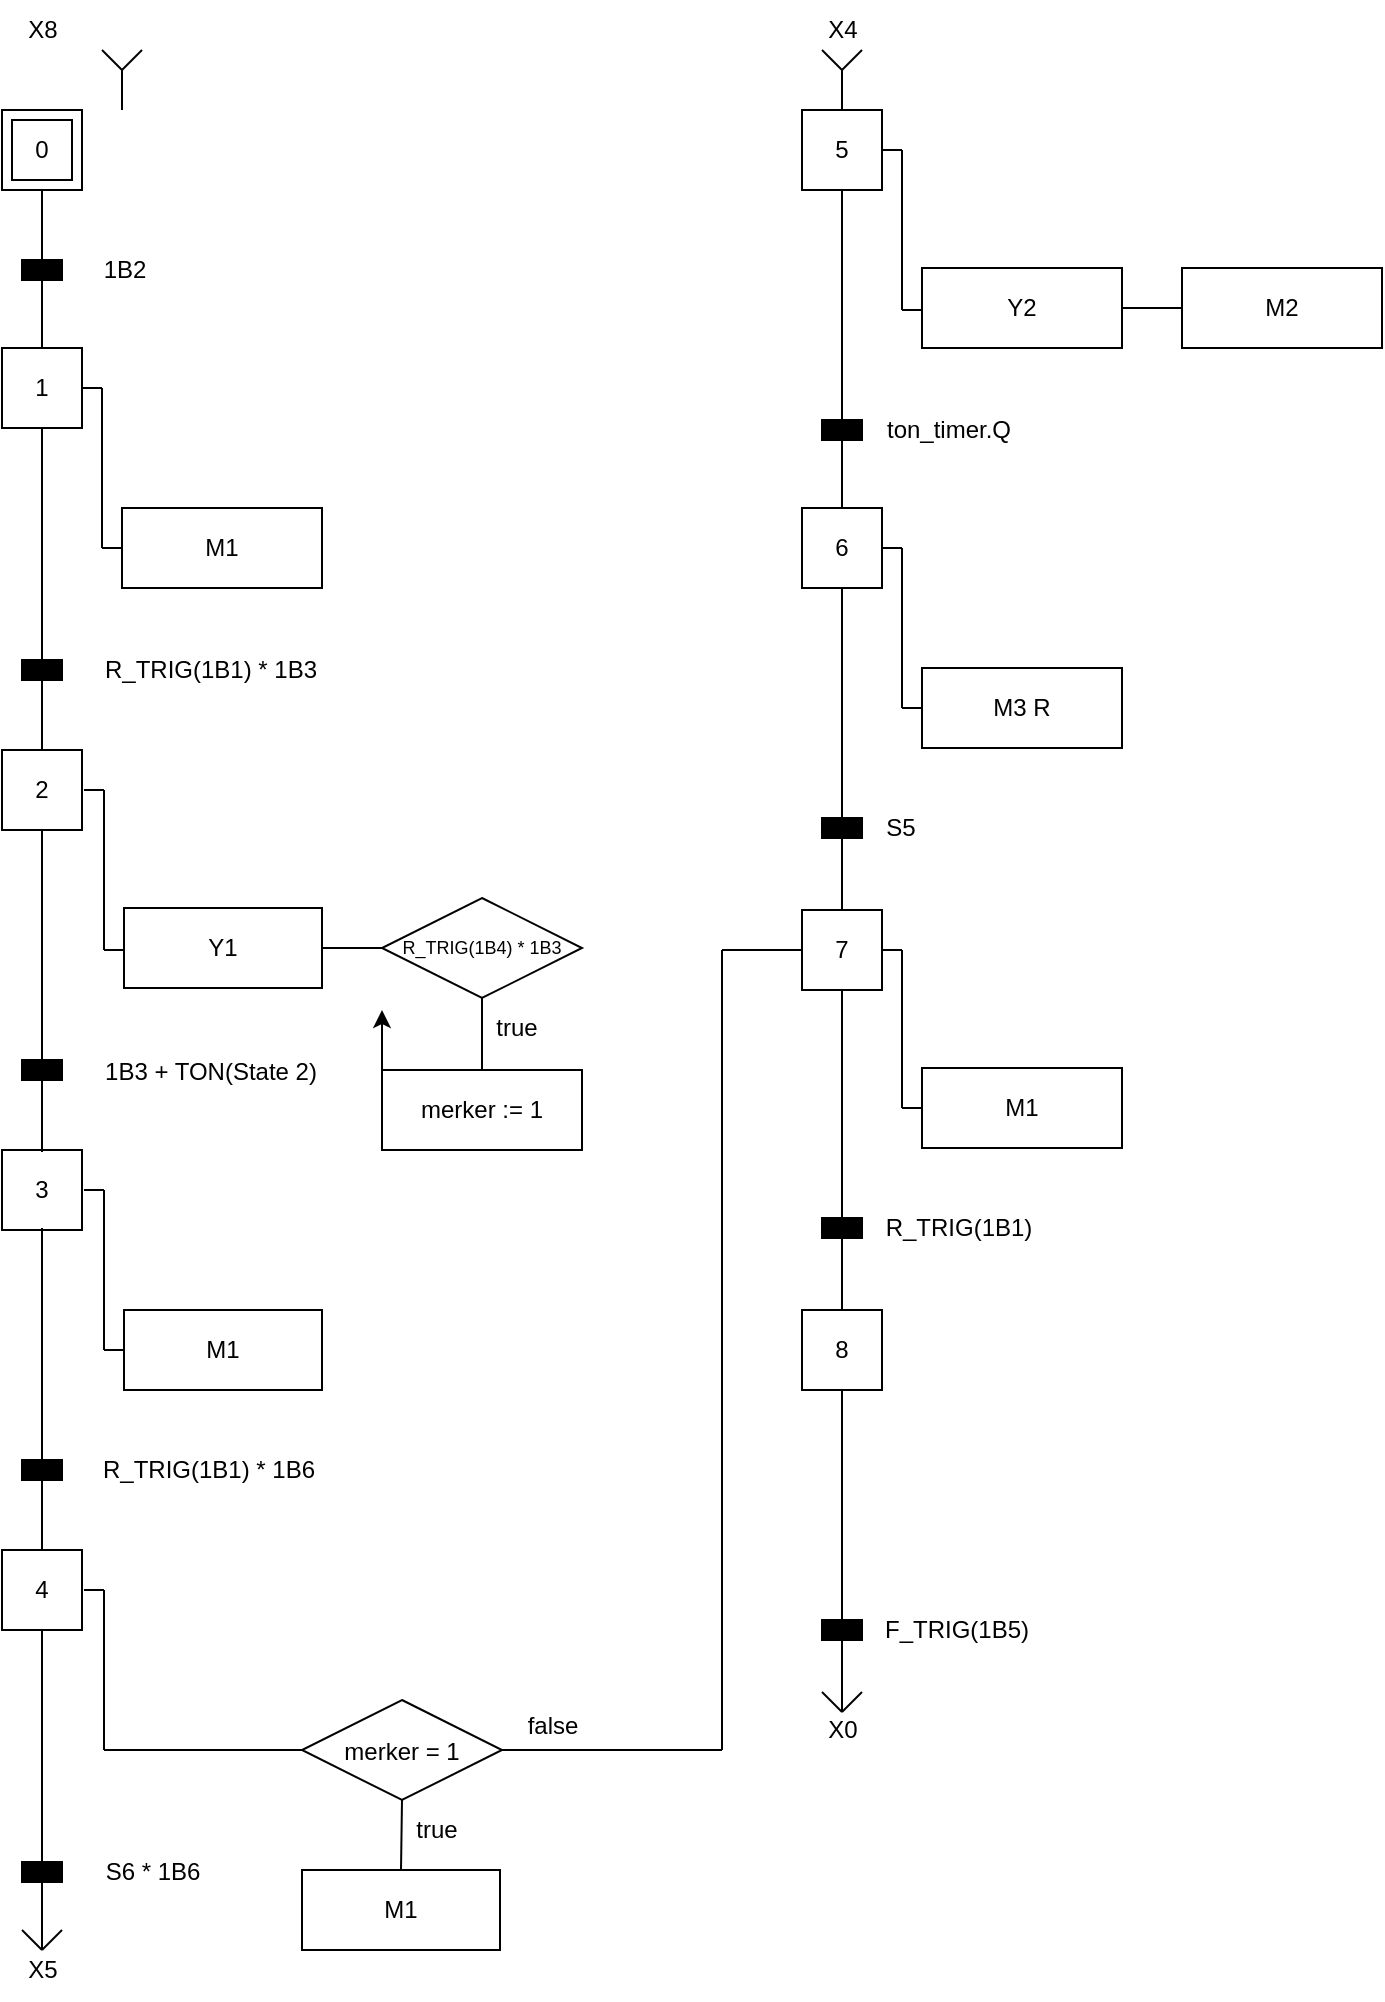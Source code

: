 <mxfile version="28.2.8">
  <diagram name="Seite-1" id="RcYic1B0zDOPx6qofF4l">
    <mxGraphModel dx="1226" dy="662" grid="1" gridSize="10" guides="1" tooltips="1" connect="1" arrows="1" fold="1" page="1" pageScale="1" pageWidth="827" pageHeight="1169" math="0" shadow="0">
      <root>
        <mxCell id="0" />
        <mxCell id="1" parent="0" />
        <mxCell id="oY0RMEZ8utyjvKp7ND4l-1" value="&lt;div&gt;0&lt;/div&gt;" style="whiteSpace=wrap;html=1;aspect=fixed;fillColor=none;" parent="1" vertex="1">
          <mxGeometry x="80" y="80" width="40" height="40" as="geometry" />
        </mxCell>
        <mxCell id="oY0RMEZ8utyjvKp7ND4l-2" value="" style="whiteSpace=wrap;html=1;aspect=fixed;fillColor=none;" parent="1" vertex="1">
          <mxGeometry x="85" y="85" width="30" height="30" as="geometry" />
        </mxCell>
        <mxCell id="oY0RMEZ8utyjvKp7ND4l-3" value="1" style="whiteSpace=wrap;html=1;aspect=fixed;fillColor=none;" parent="1" vertex="1">
          <mxGeometry x="80" y="199" width="40" height="40" as="geometry" />
        </mxCell>
        <mxCell id="oY0RMEZ8utyjvKp7ND4l-4" value="" style="endArrow=none;html=1;rounded=0;movable=0;resizable=0;rotatable=0;deletable=0;editable=0;locked=1;connectable=0;" parent="1" edge="1">
          <mxGeometry width="50" height="50" relative="1" as="geometry">
            <mxPoint x="140" y="80" as="sourcePoint" />
            <mxPoint x="140" y="60" as="targetPoint" />
          </mxGeometry>
        </mxCell>
        <mxCell id="oY0RMEZ8utyjvKp7ND4l-5" value="" style="endArrow=none;html=1;rounded=0;movable=0;resizable=0;rotatable=0;deletable=0;editable=0;locked=1;connectable=0;" parent="1" edge="1">
          <mxGeometry width="50" height="50" relative="1" as="geometry">
            <mxPoint x="140" y="60" as="sourcePoint" />
            <mxPoint x="150" y="50" as="targetPoint" />
          </mxGeometry>
        </mxCell>
        <mxCell id="oY0RMEZ8utyjvKp7ND4l-6" value="" style="endArrow=none;html=1;rounded=0;movable=0;resizable=0;rotatable=0;deletable=0;editable=0;locked=1;connectable=0;" parent="1" edge="1">
          <mxGeometry width="50" height="50" relative="1" as="geometry">
            <mxPoint x="130" y="50" as="sourcePoint" />
            <mxPoint x="140" y="60" as="targetPoint" />
          </mxGeometry>
        </mxCell>
        <mxCell id="oY0RMEZ8utyjvKp7ND4l-7" value="&lt;div&gt;X8&lt;/div&gt;" style="text;html=1;align=center;verticalAlign=middle;resizable=0;points=[];autosize=1;strokeColor=none;fillColor=none;" parent="1" vertex="1">
          <mxGeometry x="80" y="25" width="40" height="30" as="geometry" />
        </mxCell>
        <mxCell id="oY0RMEZ8utyjvKp7ND4l-8" value="" style="endArrow=none;html=1;rounded=0;exitX=0.5;exitY=0;exitDx=0;exitDy=0;entryX=0.5;entryY=1;entryDx=0;entryDy=0;" parent="1" source="oY0RMEZ8utyjvKp7ND4l-9" target="oY0RMEZ8utyjvKp7ND4l-1" edge="1">
          <mxGeometry width="50" height="50" relative="1" as="geometry">
            <mxPoint x="200" y="150" as="sourcePoint" />
            <mxPoint x="250" y="100" as="targetPoint" />
          </mxGeometry>
        </mxCell>
        <mxCell id="oY0RMEZ8utyjvKp7ND4l-10" value="" style="endArrow=none;html=1;rounded=0;exitX=0.5;exitY=0;exitDx=0;exitDy=0;entryX=0.5;entryY=1;entryDx=0;entryDy=0;" parent="1" source="oY0RMEZ8utyjvKp7ND4l-3" target="oY0RMEZ8utyjvKp7ND4l-9" edge="1">
          <mxGeometry width="50" height="50" relative="1" as="geometry">
            <mxPoint x="100" y="199" as="sourcePoint" />
            <mxPoint x="100" y="120" as="targetPoint" />
          </mxGeometry>
        </mxCell>
        <mxCell id="oY0RMEZ8utyjvKp7ND4l-9" value="" style="rounded=0;whiteSpace=wrap;html=1;fillColor=#000000;" parent="1" vertex="1">
          <mxGeometry x="90" y="155" width="20" height="10" as="geometry" />
        </mxCell>
        <mxCell id="oY0RMEZ8utyjvKp7ND4l-11" value="1B2" style="text;html=1;align=center;verticalAlign=middle;resizable=0;points=[];autosize=1;strokeColor=none;fillColor=none;" parent="1" vertex="1">
          <mxGeometry x="121" y="145" width="40" height="30" as="geometry" />
        </mxCell>
        <mxCell id="oY0RMEZ8utyjvKp7ND4l-12" value="" style="endArrow=none;html=1;rounded=0;exitX=1;exitY=0.5;exitDx=0;exitDy=0;" parent="1" source="oY0RMEZ8utyjvKp7ND4l-3" edge="1">
          <mxGeometry width="50" height="50" relative="1" as="geometry">
            <mxPoint x="140" y="200" as="sourcePoint" />
            <mxPoint x="130" y="219" as="targetPoint" />
          </mxGeometry>
        </mxCell>
        <mxCell id="oY0RMEZ8utyjvKp7ND4l-13" value="" style="endArrow=none;html=1;rounded=0;" parent="1" edge="1">
          <mxGeometry width="50" height="50" relative="1" as="geometry">
            <mxPoint x="130" y="219" as="sourcePoint" />
            <mxPoint x="130" y="299" as="targetPoint" />
          </mxGeometry>
        </mxCell>
        <mxCell id="oY0RMEZ8utyjvKp7ND4l-14" value="" style="endArrow=none;html=1;rounded=0;entryX=0;entryY=0.5;entryDx=0;entryDy=0;" parent="1" target="oY0RMEZ8utyjvKp7ND4l-15" edge="1">
          <mxGeometry width="50" height="50" relative="1" as="geometry">
            <mxPoint x="130" y="299" as="sourcePoint" />
            <mxPoint x="160" y="249" as="targetPoint" />
          </mxGeometry>
        </mxCell>
        <mxCell id="oY0RMEZ8utyjvKp7ND4l-15" value="M1" style="rounded=0;whiteSpace=wrap;html=1;fillColor=none;" parent="1" vertex="1">
          <mxGeometry x="140" y="279" width="100" height="40" as="geometry" />
        </mxCell>
        <mxCell id="oY0RMEZ8utyjvKp7ND4l-17" value="2" style="whiteSpace=wrap;html=1;aspect=fixed;fillColor=none;" parent="1" vertex="1">
          <mxGeometry x="80" y="400" width="40" height="40" as="geometry" />
        </mxCell>
        <mxCell id="oY0RMEZ8utyjvKp7ND4l-18" value="" style="endArrow=none;html=1;rounded=0;exitX=0.5;exitY=0;exitDx=0;exitDy=0;entryX=0.5;entryY=1;entryDx=0;entryDy=0;" parent="1" source="oY0RMEZ8utyjvKp7ND4l-19" target="oY0RMEZ8utyjvKp7ND4l-3" edge="1">
          <mxGeometry width="50" height="50" relative="1" as="geometry">
            <mxPoint x="140" y="310" as="sourcePoint" />
            <mxPoint x="190" y="260" as="targetPoint" />
          </mxGeometry>
        </mxCell>
        <mxCell id="oY0RMEZ8utyjvKp7ND4l-20" value="" style="endArrow=none;html=1;rounded=0;exitX=0.5;exitY=0;exitDx=0;exitDy=0;entryX=0.5;entryY=1;entryDx=0;entryDy=0;" parent="1" source="oY0RMEZ8utyjvKp7ND4l-17" target="oY0RMEZ8utyjvKp7ND4l-19" edge="1">
          <mxGeometry width="50" height="50" relative="1" as="geometry">
            <mxPoint x="100" y="400" as="sourcePoint" />
            <mxPoint x="100" y="239" as="targetPoint" />
          </mxGeometry>
        </mxCell>
        <mxCell id="oY0RMEZ8utyjvKp7ND4l-19" value="" style="rounded=0;whiteSpace=wrap;html=1;fillColor=#000000;" parent="1" vertex="1">
          <mxGeometry x="90" y="355" width="20" height="10" as="geometry" />
        </mxCell>
        <mxCell id="oY0RMEZ8utyjvKp7ND4l-21" value="R_TRIG(1B1) * 1B3" style="text;html=1;align=center;verticalAlign=middle;resizable=0;points=[];autosize=1;strokeColor=none;fillColor=none;" parent="1" vertex="1">
          <mxGeometry x="119" y="345" width="130" height="30" as="geometry" />
        </mxCell>
        <mxCell id="oY0RMEZ8utyjvKp7ND4l-22" value="" style="endArrow=none;html=1;rounded=0;exitX=1;exitY=0.5;exitDx=0;exitDy=0;" parent="1" edge="1">
          <mxGeometry width="50" height="50" relative="1" as="geometry">
            <mxPoint x="121" y="420" as="sourcePoint" />
            <mxPoint x="131" y="420" as="targetPoint" />
          </mxGeometry>
        </mxCell>
        <mxCell id="oY0RMEZ8utyjvKp7ND4l-23" value="" style="endArrow=none;html=1;rounded=0;" parent="1" edge="1">
          <mxGeometry width="50" height="50" relative="1" as="geometry">
            <mxPoint x="131" y="420" as="sourcePoint" />
            <mxPoint x="131" y="500" as="targetPoint" />
          </mxGeometry>
        </mxCell>
        <mxCell id="oY0RMEZ8utyjvKp7ND4l-24" value="" style="endArrow=none;html=1;rounded=0;entryX=0;entryY=0.5;entryDx=0;entryDy=0;" parent="1" edge="1">
          <mxGeometry width="50" height="50" relative="1" as="geometry">
            <mxPoint x="131" y="500" as="sourcePoint" />
            <mxPoint x="141" y="500.0" as="targetPoint" />
          </mxGeometry>
        </mxCell>
        <mxCell id="oY0RMEZ8utyjvKp7ND4l-27" value="3" style="whiteSpace=wrap;html=1;aspect=fixed;fillColor=none;" parent="1" vertex="1">
          <mxGeometry x="80" y="600" width="40" height="40" as="geometry" />
        </mxCell>
        <mxCell id="oY0RMEZ8utyjvKp7ND4l-28" value="" style="endArrow=none;html=1;rounded=0;exitX=1;exitY=0.5;exitDx=0;exitDy=0;" parent="1" edge="1">
          <mxGeometry width="50" height="50" relative="1" as="geometry">
            <mxPoint x="121" y="620" as="sourcePoint" />
            <mxPoint x="131" y="620" as="targetPoint" />
          </mxGeometry>
        </mxCell>
        <mxCell id="oY0RMEZ8utyjvKp7ND4l-29" value="" style="endArrow=none;html=1;rounded=0;" parent="1" edge="1">
          <mxGeometry width="50" height="50" relative="1" as="geometry">
            <mxPoint x="131" y="620" as="sourcePoint" />
            <mxPoint x="131" y="700" as="targetPoint" />
          </mxGeometry>
        </mxCell>
        <mxCell id="oY0RMEZ8utyjvKp7ND4l-30" value="" style="endArrow=none;html=1;rounded=0;entryX=0;entryY=0.5;entryDx=0;entryDy=0;" parent="1" target="oY0RMEZ8utyjvKp7ND4l-31" edge="1">
          <mxGeometry width="50" height="50" relative="1" as="geometry">
            <mxPoint x="131" y="700" as="sourcePoint" />
            <mxPoint x="161" y="650" as="targetPoint" />
          </mxGeometry>
        </mxCell>
        <mxCell id="oY0RMEZ8utyjvKp7ND4l-31" value="M1" style="rounded=0;whiteSpace=wrap;html=1;fillColor=none;" parent="1" vertex="1">
          <mxGeometry x="141" y="680" width="99" height="40" as="geometry" />
        </mxCell>
        <mxCell id="oY0RMEZ8utyjvKp7ND4l-32" value="" style="endArrow=none;html=1;rounded=0;exitX=0.5;exitY=0;exitDx=0;exitDy=0;entryX=0.5;entryY=1;entryDx=0;entryDy=0;" parent="1" source="oY0RMEZ8utyjvKp7ND4l-34" edge="1">
          <mxGeometry width="50" height="50" relative="1" as="geometry">
            <mxPoint x="140" y="511" as="sourcePoint" />
            <mxPoint x="100" y="440" as="targetPoint" />
          </mxGeometry>
        </mxCell>
        <mxCell id="oY0RMEZ8utyjvKp7ND4l-33" value="" style="endArrow=none;html=1;rounded=0;exitX=0.5;exitY=0;exitDx=0;exitDy=0;entryX=0.5;entryY=1;entryDx=0;entryDy=0;" parent="1" target="oY0RMEZ8utyjvKp7ND4l-34" edge="1">
          <mxGeometry width="50" height="50" relative="1" as="geometry">
            <mxPoint x="100" y="601" as="sourcePoint" />
            <mxPoint x="100" y="440" as="targetPoint" />
          </mxGeometry>
        </mxCell>
        <mxCell id="oY0RMEZ8utyjvKp7ND4l-34" value="" style="rounded=0;whiteSpace=wrap;html=1;fillColor=#000000;" parent="1" vertex="1">
          <mxGeometry x="90" y="555" width="20" height="10" as="geometry" />
        </mxCell>
        <mxCell id="oY0RMEZ8utyjvKp7ND4l-35" value="1B3 + TON(State 2)" style="text;html=1;align=center;verticalAlign=middle;resizable=0;points=[];autosize=1;strokeColor=none;fillColor=none;" parent="1" vertex="1">
          <mxGeometry x="119" y="546" width="130" height="30" as="geometry" />
        </mxCell>
        <mxCell id="oY0RMEZ8utyjvKp7ND4l-36" value="4" style="whiteSpace=wrap;html=1;aspect=fixed;fillColor=none;" parent="1" vertex="1">
          <mxGeometry x="80" y="800" width="40" height="40" as="geometry" />
        </mxCell>
        <mxCell id="oY0RMEZ8utyjvKp7ND4l-37" value="" style="endArrow=none;html=1;rounded=0;exitX=1;exitY=0.5;exitDx=0;exitDy=0;" parent="1" edge="1">
          <mxGeometry width="50" height="50" relative="1" as="geometry">
            <mxPoint x="121" y="820" as="sourcePoint" />
            <mxPoint x="131" y="820" as="targetPoint" />
          </mxGeometry>
        </mxCell>
        <mxCell id="oY0RMEZ8utyjvKp7ND4l-38" value="" style="endArrow=none;html=1;rounded=0;" parent="1" edge="1">
          <mxGeometry width="50" height="50" relative="1" as="geometry">
            <mxPoint x="131" y="820" as="sourcePoint" />
            <mxPoint x="131" y="900" as="targetPoint" />
          </mxGeometry>
        </mxCell>
        <mxCell id="oY0RMEZ8utyjvKp7ND4l-39" value="" style="endArrow=none;html=1;rounded=0;entryX=0;entryY=0.5;entryDx=0;entryDy=0;" parent="1" target="ufcqpnL8F7YHWXHVhZoa-40" edge="1">
          <mxGeometry width="50" height="50" relative="1" as="geometry">
            <mxPoint x="131" y="900" as="sourcePoint" />
            <mxPoint x="140" y="900" as="targetPoint" />
          </mxGeometry>
        </mxCell>
        <mxCell id="oY0RMEZ8utyjvKp7ND4l-41" value="" style="endArrow=none;html=1;rounded=0;exitX=0.5;exitY=0;exitDx=0;exitDy=0;entryX=0.5;entryY=1;entryDx=0;entryDy=0;" parent="1" source="oY0RMEZ8utyjvKp7ND4l-43" edge="1">
          <mxGeometry width="50" height="50" relative="1" as="geometry">
            <mxPoint x="140" y="710" as="sourcePoint" />
            <mxPoint x="100" y="639" as="targetPoint" />
          </mxGeometry>
        </mxCell>
        <mxCell id="oY0RMEZ8utyjvKp7ND4l-42" value="" style="endArrow=none;html=1;rounded=0;exitX=0.5;exitY=0;exitDx=0;exitDy=0;entryX=0.5;entryY=1;entryDx=0;entryDy=0;" parent="1" target="oY0RMEZ8utyjvKp7ND4l-43" edge="1">
          <mxGeometry width="50" height="50" relative="1" as="geometry">
            <mxPoint x="100" y="800" as="sourcePoint" />
            <mxPoint x="100" y="639" as="targetPoint" />
          </mxGeometry>
        </mxCell>
        <mxCell id="oY0RMEZ8utyjvKp7ND4l-43" value="" style="rounded=0;whiteSpace=wrap;html=1;fillColor=#000000;" parent="1" vertex="1">
          <mxGeometry x="90" y="755" width="20" height="10" as="geometry" />
        </mxCell>
        <mxCell id="oY0RMEZ8utyjvKp7ND4l-45" value="" style="endArrow=none;html=1;rounded=0;exitX=0.5;exitY=0;exitDx=0;exitDy=0;entryX=0.5;entryY=1;entryDx=0;entryDy=0;" parent="1" source="oY0RMEZ8utyjvKp7ND4l-47" edge="1">
          <mxGeometry width="50" height="50" relative="1" as="geometry">
            <mxPoint x="140" y="911" as="sourcePoint" />
            <mxPoint x="100" y="840" as="targetPoint" />
          </mxGeometry>
        </mxCell>
        <mxCell id="oY0RMEZ8utyjvKp7ND4l-46" value="" style="endArrow=none;html=1;rounded=0;entryX=0.5;entryY=1;entryDx=0;entryDy=0;" parent="1" target="oY0RMEZ8utyjvKp7ND4l-47" edge="1">
          <mxGeometry width="50" height="50" relative="1" as="geometry">
            <mxPoint x="100" y="1000" as="sourcePoint" />
            <mxPoint x="100" y="840" as="targetPoint" />
          </mxGeometry>
        </mxCell>
        <mxCell id="oY0RMEZ8utyjvKp7ND4l-47" value="" style="rounded=0;whiteSpace=wrap;html=1;fillColor=#000000;" parent="1" vertex="1">
          <mxGeometry x="90" y="956" width="20" height="10" as="geometry" />
        </mxCell>
        <mxCell id="oY0RMEZ8utyjvKp7ND4l-48" value="S6 * 1B6" style="text;html=1;align=center;verticalAlign=middle;resizable=0;points=[];autosize=1;strokeColor=none;fillColor=none;" parent="1" vertex="1">
          <mxGeometry x="120" y="946" width="70" height="30" as="geometry" />
        </mxCell>
        <mxCell id="oY0RMEZ8utyjvKp7ND4l-51" value="" style="endArrow=none;html=1;rounded=0;" parent="1" edge="1">
          <mxGeometry width="50" height="50" relative="1" as="geometry">
            <mxPoint x="100" y="1000" as="sourcePoint" />
            <mxPoint x="110" y="990" as="targetPoint" />
          </mxGeometry>
        </mxCell>
        <mxCell id="oY0RMEZ8utyjvKp7ND4l-52" value="" style="endArrow=none;html=1;rounded=0;" parent="1" edge="1">
          <mxGeometry width="50" height="50" relative="1" as="geometry">
            <mxPoint x="90" y="990" as="sourcePoint" />
            <mxPoint x="100" y="1000" as="targetPoint" />
          </mxGeometry>
        </mxCell>
        <mxCell id="oY0RMEZ8utyjvKp7ND4l-53" value="&lt;div&gt;X5&lt;/div&gt;" style="text;html=1;align=center;verticalAlign=middle;resizable=0;points=[];autosize=1;strokeColor=none;fillColor=none;" parent="1" vertex="1">
          <mxGeometry x="80" y="995" width="40" height="30" as="geometry" />
        </mxCell>
        <mxCell id="oY0RMEZ8utyjvKp7ND4l-54" value="5" style="whiteSpace=wrap;html=1;aspect=fixed;fillColor=none;" parent="1" vertex="1">
          <mxGeometry x="480" y="80" width="40" height="40" as="geometry" />
        </mxCell>
        <mxCell id="oY0RMEZ8utyjvKp7ND4l-55" value="" style="endArrow=none;html=1;rounded=0;exitX=1;exitY=0.5;exitDx=0;exitDy=0;" parent="1" source="oY0RMEZ8utyjvKp7ND4l-54" edge="1">
          <mxGeometry width="50" height="50" relative="1" as="geometry">
            <mxPoint x="540" y="81" as="sourcePoint" />
            <mxPoint x="530" y="100" as="targetPoint" />
          </mxGeometry>
        </mxCell>
        <mxCell id="oY0RMEZ8utyjvKp7ND4l-56" value="" style="endArrow=none;html=1;rounded=0;" parent="1" edge="1">
          <mxGeometry width="50" height="50" relative="1" as="geometry">
            <mxPoint x="530" y="100" as="sourcePoint" />
            <mxPoint x="530" y="180" as="targetPoint" />
          </mxGeometry>
        </mxCell>
        <mxCell id="oY0RMEZ8utyjvKp7ND4l-57" value="" style="endArrow=none;html=1;rounded=0;entryX=0;entryY=0.5;entryDx=0;entryDy=0;" parent="1" edge="1">
          <mxGeometry width="50" height="50" relative="1" as="geometry">
            <mxPoint x="530" y="180" as="sourcePoint" />
            <mxPoint x="540" y="180" as="targetPoint" />
          </mxGeometry>
        </mxCell>
        <mxCell id="oY0RMEZ8utyjvKp7ND4l-62" value="" style="endArrow=none;html=1;rounded=0;movable=1;resizable=1;rotatable=1;deletable=1;editable=1;locked=0;connectable=1;" parent="1" edge="1">
          <mxGeometry width="50" height="50" relative="1" as="geometry">
            <mxPoint x="500" y="80" as="sourcePoint" />
            <mxPoint x="500" y="60" as="targetPoint" />
          </mxGeometry>
        </mxCell>
        <mxCell id="oY0RMEZ8utyjvKp7ND4l-64" value="" style="endArrow=none;html=1;rounded=0;movable=1;resizable=1;rotatable=1;deletable=1;editable=1;locked=0;connectable=1;" parent="1" edge="1">
          <mxGeometry width="50" height="50" relative="1" as="geometry">
            <mxPoint x="490" y="50" as="sourcePoint" />
            <mxPoint x="500" y="60" as="targetPoint" />
          </mxGeometry>
        </mxCell>
        <mxCell id="oY0RMEZ8utyjvKp7ND4l-65" value="X4" style="text;html=1;align=center;verticalAlign=middle;resizable=0;points=[];autosize=1;strokeColor=none;fillColor=none;" parent="1" vertex="1">
          <mxGeometry x="480" y="25" width="40" height="30" as="geometry" />
        </mxCell>
        <mxCell id="oY0RMEZ8utyjvKp7ND4l-68" value="" style="endArrow=none;html=1;rounded=0;movable=1;resizable=1;rotatable=1;deletable=1;editable=1;locked=0;connectable=1;" parent="1" edge="1">
          <mxGeometry width="50" height="50" relative="1" as="geometry">
            <mxPoint x="500" y="60" as="sourcePoint" />
            <mxPoint x="510" y="50" as="targetPoint" />
          </mxGeometry>
        </mxCell>
        <mxCell id="oY0RMEZ8utyjvKp7ND4l-69" value="S5" style="text;html=1;align=center;verticalAlign=middle;resizable=0;points=[];autosize=1;strokeColor=none;fillColor=none;" parent="1" vertex="1">
          <mxGeometry x="509" y="424" width="40" height="30" as="geometry" />
        </mxCell>
        <mxCell id="oY0RMEZ8utyjvKp7ND4l-70" value="" style="endArrow=none;html=1;rounded=0;exitX=0.5;exitY=0;exitDx=0;exitDy=0;entryX=0.5;entryY=1;entryDx=0;entryDy=0;" parent="1" source="oY0RMEZ8utyjvKp7ND4l-72" edge="1">
          <mxGeometry width="50" height="50" relative="1" as="geometry">
            <mxPoint x="540" y="191" as="sourcePoint" />
            <mxPoint x="500" y="120" as="targetPoint" />
          </mxGeometry>
        </mxCell>
        <mxCell id="oY0RMEZ8utyjvKp7ND4l-71" value="" style="endArrow=none;html=1;rounded=0;exitX=0.5;exitY=0;exitDx=0;exitDy=0;entryX=0.5;entryY=1;entryDx=0;entryDy=0;" parent="1" target="oY0RMEZ8utyjvKp7ND4l-72" edge="1" source="ufcqpnL8F7YHWXHVhZoa-5">
          <mxGeometry width="50" height="50" relative="1" as="geometry">
            <mxPoint x="500" y="281" as="sourcePoint" />
            <mxPoint x="500" y="120" as="targetPoint" />
          </mxGeometry>
        </mxCell>
        <mxCell id="oY0RMEZ8utyjvKp7ND4l-72" value="" style="rounded=0;whiteSpace=wrap;html=1;fillColor=#000000;" parent="1" vertex="1">
          <mxGeometry x="490" y="235" width="20" height="10" as="geometry" />
        </mxCell>
        <mxCell id="oY0RMEZ8utyjvKp7ND4l-73" value="" style="endArrow=none;html=1;rounded=0;movable=1;resizable=1;rotatable=1;deletable=1;editable=1;locked=0;connectable=1;" parent="1" edge="1">
          <mxGeometry width="50" height="50" relative="1" as="geometry">
            <mxPoint x="500" y="881" as="sourcePoint" />
            <mxPoint x="510" y="871" as="targetPoint" />
          </mxGeometry>
        </mxCell>
        <mxCell id="oY0RMEZ8utyjvKp7ND4l-74" value="" style="endArrow=none;html=1;rounded=0;movable=1;resizable=1;rotatable=1;deletable=1;editable=1;locked=0;connectable=1;" parent="1" edge="1">
          <mxGeometry width="50" height="50" relative="1" as="geometry">
            <mxPoint x="490" y="871" as="sourcePoint" />
            <mxPoint x="500" y="881" as="targetPoint" />
          </mxGeometry>
        </mxCell>
        <mxCell id="oY0RMEZ8utyjvKp7ND4l-75" value="&lt;div&gt;X0&lt;/div&gt;" style="text;html=1;align=center;verticalAlign=middle;resizable=1;points=[];autosize=1;strokeColor=none;fillColor=none;movable=1;rotatable=1;deletable=1;editable=1;locked=0;connectable=1;" parent="1" vertex="1">
          <mxGeometry x="480" y="875" width="40" height="30" as="geometry" />
        </mxCell>
        <mxCell id="sUbXanLJcZ7w0YMaHP-7-1" value="R_TRIG(1B1) * 1B6" style="text;html=1;align=center;verticalAlign=middle;resizable=0;points=[];autosize=1;strokeColor=none;fillColor=none;" parent="1" vertex="1">
          <mxGeometry x="118" y="745" width="130" height="30" as="geometry" />
        </mxCell>
        <mxCell id="sUbXanLJcZ7w0YMaHP-7-2" value="&lt;div style=&quot;line-height: 20%;&quot;&gt;&lt;div&gt;&lt;font style=&quot;font-size: 9px; line-height: 20%;&quot;&gt;R_TRIG(1B4) * 1B3&lt;/font&gt;&lt;/div&gt;&lt;/div&gt;" style="rhombus;whiteSpace=wrap;html=1;" parent="1" vertex="1">
          <mxGeometry x="270" y="474" width="100" height="50" as="geometry" />
        </mxCell>
        <mxCell id="sUbXanLJcZ7w0YMaHP-7-3" value="" style="endArrow=none;html=1;rounded=0;entryX=0;entryY=0.5;entryDx=0;entryDy=0;exitX=1;exitY=0.5;exitDx=0;exitDy=0;" parent="1" source="sUbXanLJcZ7w0YMaHP-7-12" target="sUbXanLJcZ7w0YMaHP-7-2" edge="1">
          <mxGeometry width="50" height="50" relative="1" as="geometry">
            <mxPoint x="236" y="498" as="sourcePoint" />
            <mxPoint x="66" y="548" as="targetPoint" />
          </mxGeometry>
        </mxCell>
        <mxCell id="sUbXanLJcZ7w0YMaHP-7-4" value="merker := 1" style="rounded=0;whiteSpace=wrap;html=1;fillColor=none;" parent="1" vertex="1">
          <mxGeometry x="270" y="560" width="100" height="40" as="geometry" />
        </mxCell>
        <mxCell id="sUbXanLJcZ7w0YMaHP-7-6" value="" style="endArrow=none;html=1;rounded=0;entryX=0.5;entryY=1;entryDx=0;entryDy=0;exitX=0.5;exitY=0;exitDx=0;exitDy=0;" parent="1" target="sUbXanLJcZ7w0YMaHP-7-2" edge="1" source="sUbXanLJcZ7w0YMaHP-7-4">
          <mxGeometry width="50" height="50" relative="1" as="geometry">
            <mxPoint x="320.005" y="564" as="sourcePoint" />
            <mxPoint x="190" y="548" as="targetPoint" />
          </mxGeometry>
        </mxCell>
        <mxCell id="sUbXanLJcZ7w0YMaHP-7-8" value="true" style="text;html=1;align=center;verticalAlign=middle;resizable=0;points=[];autosize=1;strokeColor=none;fillColor=none;" parent="1" vertex="1">
          <mxGeometry x="317" y="524" width="40" height="30" as="geometry" />
        </mxCell>
        <mxCell id="sUbXanLJcZ7w0YMaHP-7-11" value="" style="endArrow=classic;html=1;rounded=0;" parent="1" edge="1">
          <mxGeometry width="50" height="50" relative="1" as="geometry">
            <mxPoint x="270" y="560" as="sourcePoint" />
            <mxPoint x="270" y="530" as="targetPoint" />
          </mxGeometry>
        </mxCell>
        <mxCell id="sUbXanLJcZ7w0YMaHP-7-12" value="Y1" style="rounded=0;whiteSpace=wrap;html=1;fillColor=none;" parent="1" vertex="1">
          <mxGeometry x="141" y="479" width="99" height="40" as="geometry" />
        </mxCell>
        <mxCell id="ufcqpnL8F7YHWXHVhZoa-5" value="6" style="whiteSpace=wrap;html=1;aspect=fixed;fillColor=none;" vertex="1" parent="1">
          <mxGeometry x="480" y="279" width="40" height="40" as="geometry" />
        </mxCell>
        <mxCell id="ufcqpnL8F7YHWXHVhZoa-6" value="" style="endArrow=none;html=1;rounded=0;exitX=1;exitY=0.5;exitDx=0;exitDy=0;" edge="1" parent="1" source="ufcqpnL8F7YHWXHVhZoa-5">
          <mxGeometry width="50" height="50" relative="1" as="geometry">
            <mxPoint x="540" y="280" as="sourcePoint" />
            <mxPoint x="530" y="299" as="targetPoint" />
          </mxGeometry>
        </mxCell>
        <mxCell id="ufcqpnL8F7YHWXHVhZoa-7" value="" style="endArrow=none;html=1;rounded=0;" edge="1" parent="1">
          <mxGeometry width="50" height="50" relative="1" as="geometry">
            <mxPoint x="530" y="299" as="sourcePoint" />
            <mxPoint x="530" y="379" as="targetPoint" />
          </mxGeometry>
        </mxCell>
        <mxCell id="ufcqpnL8F7YHWXHVhZoa-8" value="" style="endArrow=none;html=1;rounded=0;entryX=0;entryY=0.5;entryDx=0;entryDy=0;" edge="1" parent="1" target="ufcqpnL8F7YHWXHVhZoa-9">
          <mxGeometry width="50" height="50" relative="1" as="geometry">
            <mxPoint x="530" y="379" as="sourcePoint" />
            <mxPoint x="560" y="329" as="targetPoint" />
          </mxGeometry>
        </mxCell>
        <mxCell id="ufcqpnL8F7YHWXHVhZoa-9" value="M3 R" style="rounded=0;whiteSpace=wrap;html=1;fillColor=none;" vertex="1" parent="1">
          <mxGeometry x="540" y="359" width="100" height="40" as="geometry" />
        </mxCell>
        <mxCell id="ufcqpnL8F7YHWXHVhZoa-10" value="ton_timer.Q" style="text;html=1;align=center;verticalAlign=middle;resizable=0;points=[];autosize=1;strokeColor=none;fillColor=none;" vertex="1" parent="1">
          <mxGeometry x="508" y="225" width="90" height="30" as="geometry" />
        </mxCell>
        <mxCell id="ufcqpnL8F7YHWXHVhZoa-11" value="" style="endArrow=none;html=1;rounded=0;exitX=0.5;exitY=0;exitDx=0;exitDy=0;entryX=0.5;entryY=1;entryDx=0;entryDy=0;" edge="1" parent="1" source="ufcqpnL8F7YHWXHVhZoa-13">
          <mxGeometry width="50" height="50" relative="1" as="geometry">
            <mxPoint x="540" y="390" as="sourcePoint" />
            <mxPoint x="500" y="319" as="targetPoint" />
          </mxGeometry>
        </mxCell>
        <mxCell id="ufcqpnL8F7YHWXHVhZoa-12" value="" style="endArrow=none;html=1;rounded=0;exitX=0.5;exitY=0;exitDx=0;exitDy=0;entryX=0.5;entryY=1;entryDx=0;entryDy=0;" edge="1" parent="1" target="ufcqpnL8F7YHWXHVhZoa-13" source="ufcqpnL8F7YHWXHVhZoa-16">
          <mxGeometry width="50" height="50" relative="1" as="geometry">
            <mxPoint x="500" y="480" as="sourcePoint" />
            <mxPoint x="500" y="319" as="targetPoint" />
          </mxGeometry>
        </mxCell>
        <mxCell id="ufcqpnL8F7YHWXHVhZoa-13" value="" style="rounded=0;whiteSpace=wrap;html=1;fillColor=#000000;" vertex="1" parent="1">
          <mxGeometry x="490" y="434" width="20" height="10" as="geometry" />
        </mxCell>
        <mxCell id="ufcqpnL8F7YHWXHVhZoa-16" value="7" style="whiteSpace=wrap;html=1;aspect=fixed;fillColor=none;" vertex="1" parent="1">
          <mxGeometry x="480" y="480" width="40" height="40" as="geometry" />
        </mxCell>
        <mxCell id="ufcqpnL8F7YHWXHVhZoa-17" value="" style="endArrow=none;html=1;rounded=0;exitX=1;exitY=0.5;exitDx=0;exitDy=0;" edge="1" parent="1" source="ufcqpnL8F7YHWXHVhZoa-16">
          <mxGeometry width="50" height="50" relative="1" as="geometry">
            <mxPoint x="540" y="480" as="sourcePoint" />
            <mxPoint x="530" y="500" as="targetPoint" />
          </mxGeometry>
        </mxCell>
        <mxCell id="ufcqpnL8F7YHWXHVhZoa-18" value="" style="endArrow=none;html=1;rounded=0;" edge="1" parent="1">
          <mxGeometry width="50" height="50" relative="1" as="geometry">
            <mxPoint x="530" y="500" as="sourcePoint" />
            <mxPoint x="530" y="579" as="targetPoint" />
          </mxGeometry>
        </mxCell>
        <mxCell id="ufcqpnL8F7YHWXHVhZoa-19" value="" style="endArrow=none;html=1;rounded=0;entryX=0;entryY=0.5;entryDx=0;entryDy=0;" edge="1" parent="1" target="ufcqpnL8F7YHWXHVhZoa-20">
          <mxGeometry width="50" height="50" relative="1" as="geometry">
            <mxPoint x="530" y="579" as="sourcePoint" />
            <mxPoint x="560" y="529" as="targetPoint" />
          </mxGeometry>
        </mxCell>
        <mxCell id="ufcqpnL8F7YHWXHVhZoa-20" value="M1" style="rounded=0;whiteSpace=wrap;html=1;fillColor=none;" vertex="1" parent="1">
          <mxGeometry x="540" y="559" width="100" height="40" as="geometry" />
        </mxCell>
        <mxCell id="ufcqpnL8F7YHWXHVhZoa-22" value="" style="endArrow=none;html=1;rounded=0;exitX=0.5;exitY=0;exitDx=0;exitDy=0;" edge="1" parent="1" source="ufcqpnL8F7YHWXHVhZoa-24">
          <mxGeometry width="50" height="50" relative="1" as="geometry">
            <mxPoint x="540" y="590" as="sourcePoint" />
            <mxPoint x="500" y="520" as="targetPoint" />
          </mxGeometry>
        </mxCell>
        <mxCell id="ufcqpnL8F7YHWXHVhZoa-23" value="" style="endArrow=none;html=1;rounded=0;exitX=0.5;exitY=0;exitDx=0;exitDy=0;entryX=0.5;entryY=1;entryDx=0;entryDy=0;" edge="1" parent="1" target="ufcqpnL8F7YHWXHVhZoa-24">
          <mxGeometry width="50" height="50" relative="1" as="geometry">
            <mxPoint x="500" y="680" as="sourcePoint" />
            <mxPoint x="500" y="519" as="targetPoint" />
          </mxGeometry>
        </mxCell>
        <mxCell id="ufcqpnL8F7YHWXHVhZoa-24" value="" style="rounded=0;whiteSpace=wrap;html=1;fillColor=#000000;" vertex="1" parent="1">
          <mxGeometry x="490" y="634" width="20" height="10" as="geometry" />
        </mxCell>
        <mxCell id="ufcqpnL8F7YHWXHVhZoa-27" value="Y2" style="rounded=0;whiteSpace=wrap;html=1;fillColor=none;" vertex="1" parent="1">
          <mxGeometry x="540" y="159" width="100" height="40" as="geometry" />
        </mxCell>
        <mxCell id="ufcqpnL8F7YHWXHVhZoa-28" value="M2" style="rounded=0;whiteSpace=wrap;html=1;fillColor=none;" vertex="1" parent="1">
          <mxGeometry x="670" y="159" width="100" height="40" as="geometry" />
        </mxCell>
        <mxCell id="ufcqpnL8F7YHWXHVhZoa-29" value="" style="endArrow=none;html=1;rounded=0;exitX=1;exitY=0.5;exitDx=0;exitDy=0;entryX=0;entryY=0.5;entryDx=0;entryDy=0;" edge="1" parent="1" source="ufcqpnL8F7YHWXHVhZoa-27" target="ufcqpnL8F7YHWXHVhZoa-28">
          <mxGeometry width="50" height="50" relative="1" as="geometry">
            <mxPoint x="640" y="259" as="sourcePoint" />
            <mxPoint x="690" y="209" as="targetPoint" />
          </mxGeometry>
        </mxCell>
        <mxCell id="ufcqpnL8F7YHWXHVhZoa-30" value="8" style="whiteSpace=wrap;html=1;aspect=fixed;fillColor=none;" vertex="1" parent="1">
          <mxGeometry x="480" y="680" width="40" height="40" as="geometry" />
        </mxCell>
        <mxCell id="ufcqpnL8F7YHWXHVhZoa-35" value="F_TRIG(1B5)" style="text;html=1;align=center;verticalAlign=middle;resizable=0;points=[];autosize=1;strokeColor=none;fillColor=none;" vertex="1" parent="1">
          <mxGeometry x="507" y="825" width="100" height="30" as="geometry" />
        </mxCell>
        <mxCell id="ufcqpnL8F7YHWXHVhZoa-36" value="" style="endArrow=none;html=1;rounded=0;exitX=0.5;exitY=0;exitDx=0;exitDy=0;entryX=0.5;entryY=1;entryDx=0;entryDy=0;" edge="1" parent="1" source="ufcqpnL8F7YHWXHVhZoa-38">
          <mxGeometry width="50" height="50" relative="1" as="geometry">
            <mxPoint x="540" y="791" as="sourcePoint" />
            <mxPoint x="500" y="720" as="targetPoint" />
          </mxGeometry>
        </mxCell>
        <mxCell id="ufcqpnL8F7YHWXHVhZoa-37" value="" style="endArrow=none;html=1;rounded=0;exitX=0.5;exitY=0;exitDx=0;exitDy=0;entryX=0.5;entryY=1;entryDx=0;entryDy=0;" edge="1" parent="1" target="ufcqpnL8F7YHWXHVhZoa-38">
          <mxGeometry width="50" height="50" relative="1" as="geometry">
            <mxPoint x="500" y="881" as="sourcePoint" />
            <mxPoint x="500" y="720" as="targetPoint" />
          </mxGeometry>
        </mxCell>
        <mxCell id="ufcqpnL8F7YHWXHVhZoa-38" value="" style="rounded=0;whiteSpace=wrap;html=1;fillColor=#000000;" vertex="1" parent="1">
          <mxGeometry x="490" y="835" width="20" height="10" as="geometry" />
        </mxCell>
        <mxCell id="ufcqpnL8F7YHWXHVhZoa-39" value="R_TRIG(1B1)" style="text;html=1;align=center;verticalAlign=middle;resizable=0;points=[];autosize=1;strokeColor=none;fillColor=none;" vertex="1" parent="1">
          <mxGeometry x="508" y="624" width="100" height="30" as="geometry" />
        </mxCell>
        <mxCell id="ufcqpnL8F7YHWXHVhZoa-40" value="&lt;div style=&quot;line-height: 100%;&quot;&gt;&lt;div&gt;&lt;div&gt;merker = 1&lt;/div&gt;&lt;/div&gt;&lt;/div&gt;" style="rhombus;whiteSpace=wrap;html=1;" vertex="1" parent="1">
          <mxGeometry x="230" y="875" width="100" height="50" as="geometry" />
        </mxCell>
        <mxCell id="ufcqpnL8F7YHWXHVhZoa-41" value="" style="endArrow=none;html=1;rounded=0;exitX=1;exitY=0.5;exitDx=0;exitDy=0;" edge="1" parent="1" source="ufcqpnL8F7YHWXHVhZoa-40">
          <mxGeometry width="50" height="50" relative="1" as="geometry">
            <mxPoint x="290" y="940" as="sourcePoint" />
            <mxPoint x="440" y="900" as="targetPoint" />
          </mxGeometry>
        </mxCell>
        <mxCell id="ufcqpnL8F7YHWXHVhZoa-46" value="true" style="text;html=1;align=center;verticalAlign=middle;resizable=0;points=[];autosize=1;strokeColor=none;fillColor=none;" vertex="1" parent="1">
          <mxGeometry x="277" y="925" width="40" height="30" as="geometry" />
        </mxCell>
        <mxCell id="ufcqpnL8F7YHWXHVhZoa-47" value="false" style="text;html=1;align=center;verticalAlign=middle;resizable=0;points=[];autosize=1;strokeColor=none;fillColor=none;" vertex="1" parent="1">
          <mxGeometry x="330" y="873" width="50" height="30" as="geometry" />
        </mxCell>
        <mxCell id="ufcqpnL8F7YHWXHVhZoa-48" value="M1" style="rounded=0;whiteSpace=wrap;html=1;fillColor=none;" vertex="1" parent="1">
          <mxGeometry x="230" y="960" width="99" height="40" as="geometry" />
        </mxCell>
        <mxCell id="ufcqpnL8F7YHWXHVhZoa-49" value="" style="endArrow=none;html=1;rounded=0;entryX=0.5;entryY=1;entryDx=0;entryDy=0;exitX=0.5;exitY=0;exitDx=0;exitDy=0;" edge="1" parent="1" source="ufcqpnL8F7YHWXHVhZoa-48" target="ufcqpnL8F7YHWXHVhZoa-40">
          <mxGeometry width="50" height="50" relative="1" as="geometry">
            <mxPoint x="240" y="880" as="sourcePoint" />
            <mxPoint x="290" y="830" as="targetPoint" />
          </mxGeometry>
        </mxCell>
        <mxCell id="ufcqpnL8F7YHWXHVhZoa-50" value="" style="endArrow=none;html=1;rounded=0;entryX=0;entryY=0.5;entryDx=0;entryDy=0;" edge="1" parent="1" target="ufcqpnL8F7YHWXHVhZoa-16">
          <mxGeometry width="50" height="50" relative="1" as="geometry">
            <mxPoint x="440" y="500" as="sourcePoint" />
            <mxPoint x="380" y="530" as="targetPoint" />
          </mxGeometry>
        </mxCell>
        <mxCell id="ufcqpnL8F7YHWXHVhZoa-51" value="" style="endArrow=none;html=1;rounded=0;" edge="1" parent="1">
          <mxGeometry width="50" height="50" relative="1" as="geometry">
            <mxPoint x="440" y="900" as="sourcePoint" />
            <mxPoint x="440" y="500" as="targetPoint" />
          </mxGeometry>
        </mxCell>
      </root>
    </mxGraphModel>
  </diagram>
</mxfile>
